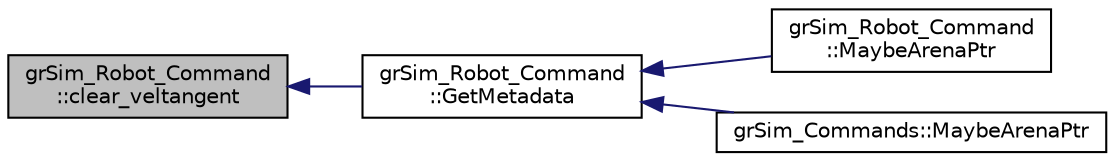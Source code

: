 digraph "grSim_Robot_Command::clear_veltangent"
{
 // INTERACTIVE_SVG=YES
  edge [fontname="Helvetica",fontsize="10",labelfontname="Helvetica",labelfontsize="10"];
  node [fontname="Helvetica",fontsize="10",shape=record];
  rankdir="LR";
  Node1 [label="grSim_Robot_Command\l::clear_veltangent",height=0.2,width=0.4,color="black", fillcolor="grey75", style="filled", fontcolor="black"];
  Node1 -> Node2 [dir="back",color="midnightblue",fontsize="10",style="solid",fontname="Helvetica"];
  Node2 [label="grSim_Robot_Command\l::GetMetadata",height=0.2,width=0.4,color="black", fillcolor="white", style="filled",URL="$d1/d68/classgr_sim___robot___command.html#ae858235608fd9086908425b57b4dbcf2"];
  Node2 -> Node3 [dir="back",color="midnightblue",fontsize="10",style="solid",fontname="Helvetica"];
  Node3 [label="grSim_Robot_Command\l::MaybeArenaPtr",height=0.2,width=0.4,color="black", fillcolor="white", style="filled",URL="$d1/d68/classgr_sim___robot___command.html#a810db5f5f07f8151aeb5dd43413ec701"];
  Node2 -> Node4 [dir="back",color="midnightblue",fontsize="10",style="solid",fontname="Helvetica"];
  Node4 [label="grSim_Commands::MaybeArenaPtr",height=0.2,width=0.4,color="black", fillcolor="white", style="filled",URL="$d0/d13/classgr_sim___commands.html#aaa8114317f1c985360dc222e2b2c9aba"];
}
